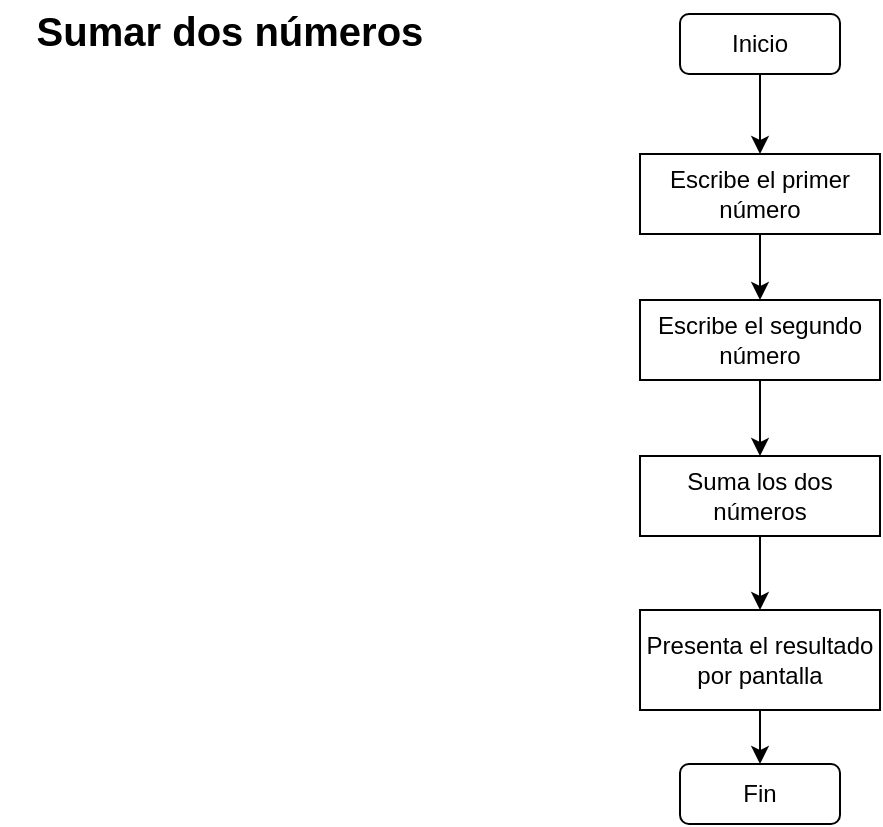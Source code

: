 <mxfile version="24.7.16">
  <diagram name="Page-1" id="gamRS6MLA4fs2B-uqD5Q">
    <mxGraphModel dx="1434" dy="738" grid="1" gridSize="10" guides="1" tooltips="1" connect="1" arrows="1" fold="1" page="1" pageScale="1" pageWidth="850" pageHeight="1100" math="0" shadow="0">
      <root>
        <mxCell id="0" />
        <mxCell id="1" parent="0" />
        <mxCell id="sVo8eWBov2D_V9g_eI1e-4" style="edgeStyle=orthogonalEdgeStyle;rounded=0;orthogonalLoop=1;jettySize=auto;html=1;exitX=0.5;exitY=1;exitDx=0;exitDy=0;entryX=0.5;entryY=0;entryDx=0;entryDy=0;" parent="1" source="sVo8eWBov2D_V9g_eI1e-1" target="sVo8eWBov2D_V9g_eI1e-2" edge="1">
          <mxGeometry relative="1" as="geometry" />
        </mxCell>
        <mxCell id="sVo8eWBov2D_V9g_eI1e-1" value="Inicio" style="rounded=1;whiteSpace=wrap;html=1;" parent="1" vertex="1">
          <mxGeometry x="380" y="27" width="80" height="30" as="geometry" />
        </mxCell>
        <mxCell id="sVo8eWBov2D_V9g_eI1e-5" style="edgeStyle=orthogonalEdgeStyle;rounded=0;orthogonalLoop=1;jettySize=auto;html=1;exitX=0.5;exitY=1;exitDx=0;exitDy=0;entryX=0.5;entryY=0;entryDx=0;entryDy=0;" parent="1" source="sVo8eWBov2D_V9g_eI1e-2" target="sVo8eWBov2D_V9g_eI1e-3" edge="1">
          <mxGeometry relative="1" as="geometry" />
        </mxCell>
        <mxCell id="sVo8eWBov2D_V9g_eI1e-2" value="Escribe el primer número" style="rounded=0;whiteSpace=wrap;html=1;" parent="1" vertex="1">
          <mxGeometry x="360" y="97" width="120" height="40" as="geometry" />
        </mxCell>
        <mxCell id="sVo8eWBov2D_V9g_eI1e-7" style="edgeStyle=orthogonalEdgeStyle;rounded=0;orthogonalLoop=1;jettySize=auto;html=1;exitX=0.5;exitY=1;exitDx=0;exitDy=0;entryX=0.5;entryY=0;entryDx=0;entryDy=0;" parent="1" source="sVo8eWBov2D_V9g_eI1e-3" target="sVo8eWBov2D_V9g_eI1e-6" edge="1">
          <mxGeometry relative="1" as="geometry" />
        </mxCell>
        <mxCell id="sVo8eWBov2D_V9g_eI1e-3" value="Escribe el segundo número" style="rounded=0;whiteSpace=wrap;html=1;" parent="1" vertex="1">
          <mxGeometry x="360" y="170" width="120" height="40" as="geometry" />
        </mxCell>
        <mxCell id="sVo8eWBov2D_V9g_eI1e-9" style="edgeStyle=orthogonalEdgeStyle;rounded=0;orthogonalLoop=1;jettySize=auto;html=1;exitX=0.5;exitY=1;exitDx=0;exitDy=0;entryX=0.5;entryY=0;entryDx=0;entryDy=0;" parent="1" source="sVo8eWBov2D_V9g_eI1e-6" target="sVo8eWBov2D_V9g_eI1e-8" edge="1">
          <mxGeometry relative="1" as="geometry" />
        </mxCell>
        <mxCell id="sVo8eWBov2D_V9g_eI1e-6" value="Suma los dos números" style="rounded=0;whiteSpace=wrap;html=1;" parent="1" vertex="1">
          <mxGeometry x="360" y="248" width="120" height="40" as="geometry" />
        </mxCell>
        <mxCell id="sVo8eWBov2D_V9g_eI1e-13" style="edgeStyle=orthogonalEdgeStyle;rounded=0;orthogonalLoop=1;jettySize=auto;html=1;exitX=0.5;exitY=1;exitDx=0;exitDy=0;entryX=0.5;entryY=0;entryDx=0;entryDy=0;" parent="1" source="sVo8eWBov2D_V9g_eI1e-8" target="sVo8eWBov2D_V9g_eI1e-10" edge="1">
          <mxGeometry relative="1" as="geometry" />
        </mxCell>
        <mxCell id="sVo8eWBov2D_V9g_eI1e-8" value="Presenta el resultado por pantalla" style="rounded=0;whiteSpace=wrap;html=1;" parent="1" vertex="1">
          <mxGeometry x="360" y="325" width="120" height="50" as="geometry" />
        </mxCell>
        <mxCell id="sVo8eWBov2D_V9g_eI1e-10" value="Fin" style="rounded=1;whiteSpace=wrap;html=1;" parent="1" vertex="1">
          <mxGeometry x="380" y="402" width="80" height="30" as="geometry" />
        </mxCell>
        <mxCell id="sVo8eWBov2D_V9g_eI1e-14" value="&lt;font style=&quot;font-size: 20px;&quot;&gt;&lt;b&gt;Sumar dos números&lt;/b&gt;&lt;/font&gt;" style="text;html=1;align=center;verticalAlign=middle;whiteSpace=wrap;rounded=0;" parent="1" vertex="1">
          <mxGeometry x="40" y="20" width="230" height="30" as="geometry" />
        </mxCell>
      </root>
    </mxGraphModel>
  </diagram>
</mxfile>
